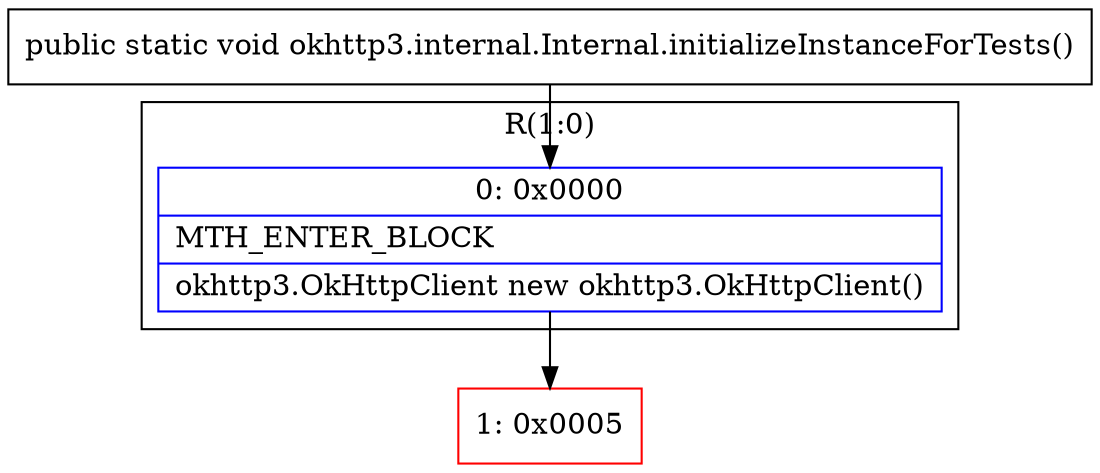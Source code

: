 digraph "CFG forokhttp3.internal.Internal.initializeInstanceForTests()V" {
subgraph cluster_Region_747064270 {
label = "R(1:0)";
node [shape=record,color=blue];
Node_0 [shape=record,label="{0\:\ 0x0000|MTH_ENTER_BLOCK\l|okhttp3.OkHttpClient new okhttp3.OkHttpClient()\l}"];
}
Node_1 [shape=record,color=red,label="{1\:\ 0x0005}"];
MethodNode[shape=record,label="{public static void okhttp3.internal.Internal.initializeInstanceForTests() }"];
MethodNode -> Node_0;
Node_0 -> Node_1;
}

